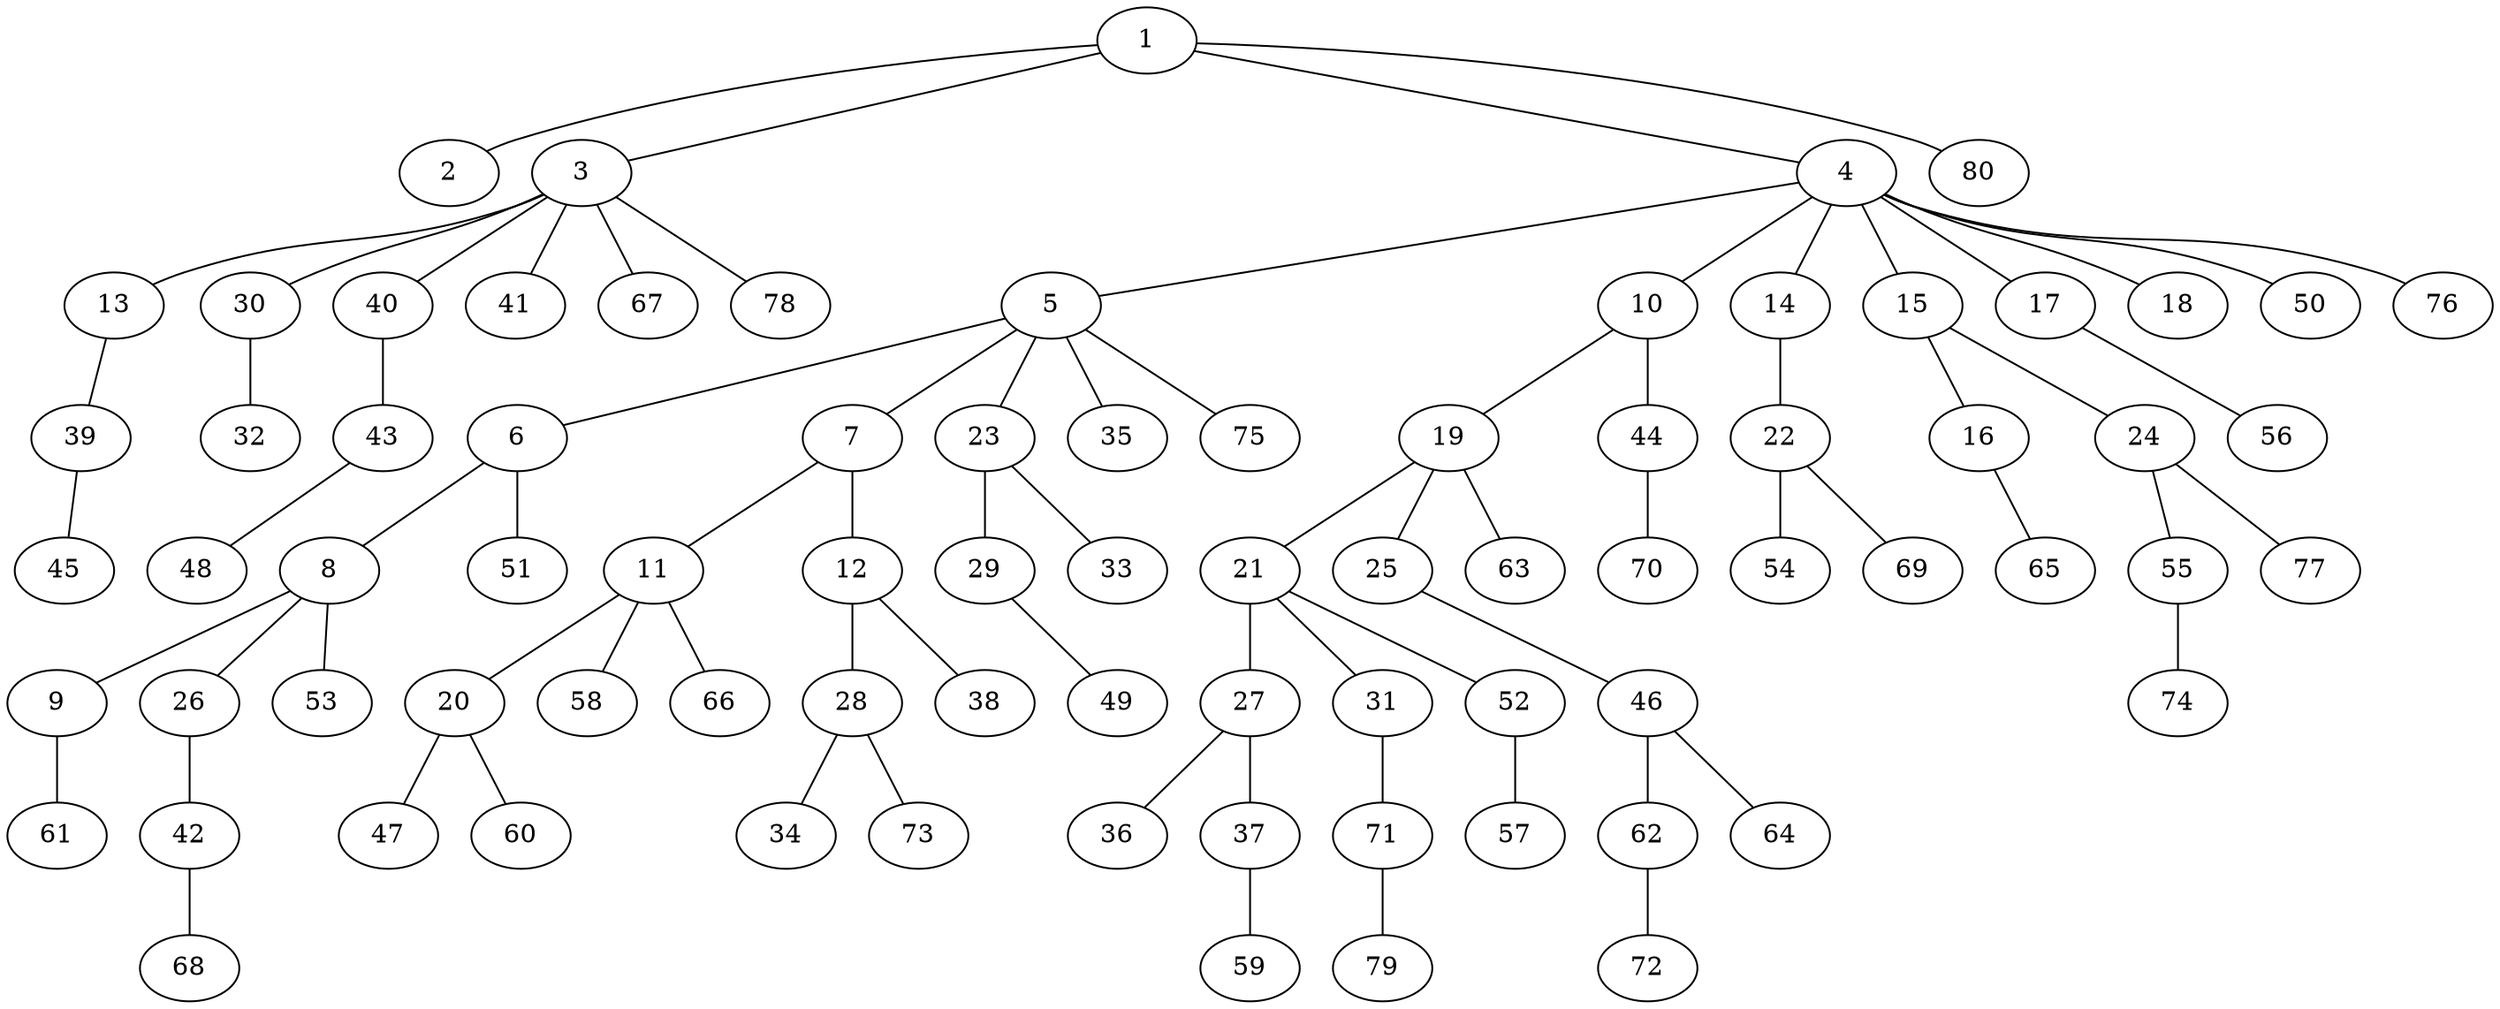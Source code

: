 graph graphname {1--2
1--3
1--4
1--80
3--13
3--30
3--40
3--41
3--67
3--78
4--5
4--10
4--14
4--15
4--17
4--18
4--50
4--76
5--6
5--7
5--23
5--35
5--75
6--8
6--51
7--11
7--12
8--9
8--26
8--53
9--61
10--19
10--44
11--20
11--58
11--66
12--28
12--38
13--39
14--22
15--16
15--24
16--65
17--56
19--21
19--25
19--63
20--47
20--60
21--27
21--31
21--52
22--54
22--69
23--29
23--33
24--55
24--77
25--46
26--42
27--36
27--37
28--34
28--73
29--49
30--32
31--71
37--59
39--45
40--43
42--68
43--48
44--70
46--62
46--64
52--57
55--74
62--72
71--79
}